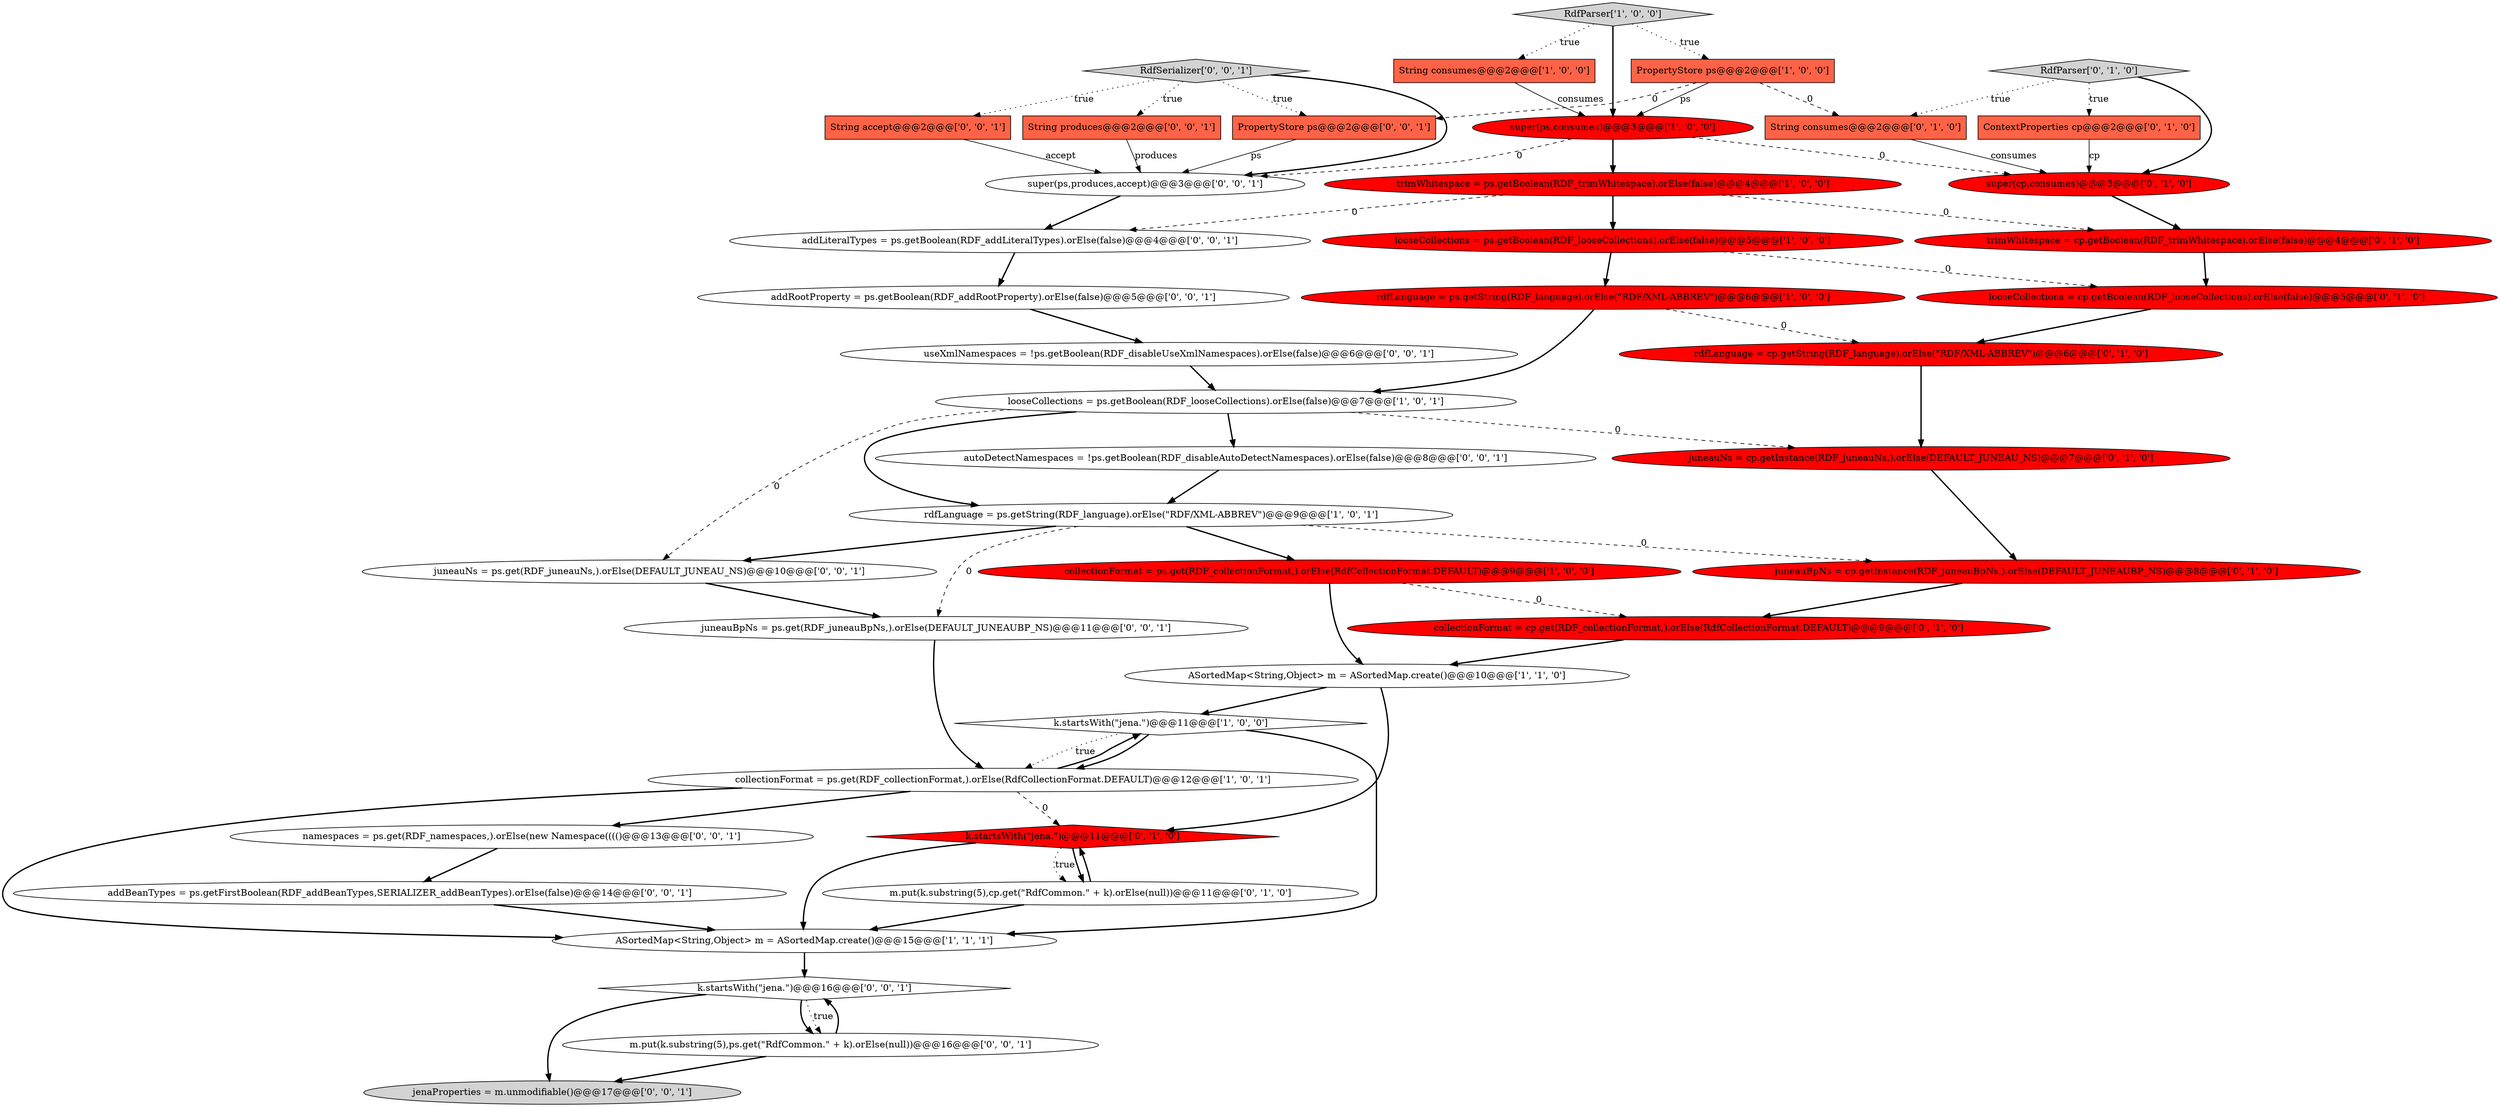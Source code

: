digraph {
26 [style = filled, label = "RdfSerializer['0', '0', '1']", fillcolor = lightgray, shape = diamond image = "AAA0AAABBB3BBB"];
31 [style = filled, label = "jenaProperties = m.unmodifiable()@@@17@@@['0', '0', '1']", fillcolor = lightgray, shape = ellipse image = "AAA0AAABBB3BBB"];
5 [style = filled, label = "rdfLanguage = ps.getString(RDF_language).orElse(\"RDF/XML-ABBREV\")@@@6@@@['1', '0', '0']", fillcolor = red, shape = ellipse image = "AAA1AAABBB1BBB"];
16 [style = filled, label = "ContextProperties cp@@@2@@@['0', '1', '0']", fillcolor = tomato, shape = box image = "AAA0AAABBB2BBB"];
0 [style = filled, label = "looseCollections = ps.getBoolean(RDF_looseCollections).orElse(false)@@@7@@@['1', '0', '1']", fillcolor = white, shape = ellipse image = "AAA0AAABBB1BBB"];
2 [style = filled, label = "trimWhitespace = ps.getBoolean(RDF_trimWhitespace).orElse(false)@@@4@@@['1', '0', '0']", fillcolor = red, shape = ellipse image = "AAA1AAABBB1BBB"];
40 [style = filled, label = "addBeanTypes = ps.getFirstBoolean(RDF_addBeanTypes,SERIALIZER_addBeanTypes).orElse(false)@@@14@@@['0', '0', '1']", fillcolor = white, shape = ellipse image = "AAA0AAABBB3BBB"];
17 [style = filled, label = "String consumes@@@2@@@['0', '1', '0']", fillcolor = tomato, shape = box image = "AAA1AAABBB2BBB"];
20 [style = filled, label = "juneauNs = cp.getInstance(RDF_juneauNs,).orElse(DEFAULT_JUNEAU_NS)@@@7@@@['0', '1', '0']", fillcolor = red, shape = ellipse image = "AAA1AAABBB2BBB"];
9 [style = filled, label = "ASortedMap<String,Object> m = ASortedMap.create()@@@15@@@['1', '1', '1']", fillcolor = white, shape = ellipse image = "AAA0AAABBB1BBB"];
4 [style = filled, label = "ASortedMap<String,Object> m = ASortedMap.create()@@@10@@@['1', '1', '0']", fillcolor = white, shape = ellipse image = "AAA0AAABBB1BBB"];
15 [style = filled, label = "m.put(k.substring(5),cp.get(\"RdfCommon.\" + k).orElse(null))@@@11@@@['0', '1', '0']", fillcolor = white, shape = ellipse image = "AAA0AAABBB2BBB"];
21 [style = filled, label = "looseCollections = cp.getBoolean(RDF_looseCollections).orElse(false)@@@5@@@['0', '1', '0']", fillcolor = red, shape = ellipse image = "AAA1AAABBB2BBB"];
32 [style = filled, label = "autoDetectNamespaces = !ps.getBoolean(RDF_disableAutoDetectNamespaces).orElse(false)@@@8@@@['0', '0', '1']", fillcolor = white, shape = ellipse image = "AAA0AAABBB3BBB"];
34 [style = filled, label = "useXmlNamespaces = !ps.getBoolean(RDF_disableUseXmlNamespaces).orElse(false)@@@6@@@['0', '0', '1']", fillcolor = white, shape = ellipse image = "AAA0AAABBB3BBB"];
37 [style = filled, label = "addLiteralTypes = ps.getBoolean(RDF_addLiteralTypes).orElse(false)@@@4@@@['0', '0', '1']", fillcolor = white, shape = ellipse image = "AAA0AAABBB3BBB"];
25 [style = filled, label = "k.startsWith(\"jena.\")@@@11@@@['0', '1', '0']", fillcolor = red, shape = diamond image = "AAA1AAABBB2BBB"];
35 [style = filled, label = "super(ps,produces,accept)@@@3@@@['0', '0', '1']", fillcolor = white, shape = ellipse image = "AAA0AAABBB3BBB"];
33 [style = filled, label = "juneauBpNs = ps.get(RDF_juneauBpNs,).orElse(DEFAULT_JUNEAUBP_NS)@@@11@@@['0', '0', '1']", fillcolor = white, shape = ellipse image = "AAA0AAABBB3BBB"];
7 [style = filled, label = "String consumes@@@2@@@['1', '0', '0']", fillcolor = tomato, shape = box image = "AAA0AAABBB1BBB"];
19 [style = filled, label = "RdfParser['0', '1', '0']", fillcolor = lightgray, shape = diamond image = "AAA0AAABBB2BBB"];
14 [style = filled, label = "collectionFormat = cp.get(RDF_collectionFormat,).orElse(RdfCollectionFormat.DEFAULT)@@@9@@@['0', '1', '0']", fillcolor = red, shape = ellipse image = "AAA1AAABBB2BBB"];
10 [style = filled, label = "PropertyStore ps@@@2@@@['1', '0', '0']", fillcolor = tomato, shape = box image = "AAA1AAABBB1BBB"];
30 [style = filled, label = "namespaces = ps.get(RDF_namespaces,).orElse(new Namespace(((()@@@13@@@['0', '0', '1']", fillcolor = white, shape = ellipse image = "AAA0AAABBB3BBB"];
12 [style = filled, label = "collectionFormat = ps.get(RDF_collectionFormat,).orElse(RdfCollectionFormat.DEFAULT)@@@12@@@['1', '0', '1']", fillcolor = white, shape = ellipse image = "AAA0AAABBB1BBB"];
36 [style = filled, label = "k.startsWith(\"jena.\")@@@16@@@['0', '0', '1']", fillcolor = white, shape = diamond image = "AAA0AAABBB3BBB"];
6 [style = filled, label = "looseCollections = ps.getBoolean(RDF_looseCollections).orElse(false)@@@5@@@['1', '0', '0']", fillcolor = red, shape = ellipse image = "AAA1AAABBB1BBB"];
28 [style = filled, label = "m.put(k.substring(5),ps.get(\"RdfCommon.\" + k).orElse(null))@@@16@@@['0', '0', '1']", fillcolor = white, shape = ellipse image = "AAA0AAABBB3BBB"];
3 [style = filled, label = "k.startsWith(\"jena.\")@@@11@@@['1', '0', '0']", fillcolor = white, shape = diamond image = "AAA0AAABBB1BBB"];
29 [style = filled, label = "addRootProperty = ps.getBoolean(RDF_addRootProperty).orElse(false)@@@5@@@['0', '0', '1']", fillcolor = white, shape = ellipse image = "AAA0AAABBB3BBB"];
38 [style = filled, label = "String accept@@@2@@@['0', '0', '1']", fillcolor = tomato, shape = box image = "AAA0AAABBB3BBB"];
18 [style = filled, label = "trimWhitespace = cp.getBoolean(RDF_trimWhitespace).orElse(false)@@@4@@@['0', '1', '0']", fillcolor = red, shape = ellipse image = "AAA1AAABBB2BBB"];
11 [style = filled, label = "collectionFormat = ps.get(RDF_collectionFormat,).orElse(RdfCollectionFormat.DEFAULT)@@@9@@@['1', '0', '0']", fillcolor = red, shape = ellipse image = "AAA1AAABBB1BBB"];
22 [style = filled, label = "rdfLanguage = cp.getString(RDF_language).orElse(\"RDF/XML-ABBREV\")@@@6@@@['0', '1', '0']", fillcolor = red, shape = ellipse image = "AAA1AAABBB2BBB"];
23 [style = filled, label = "super(cp,consumes)@@@3@@@['0', '1', '0']", fillcolor = red, shape = ellipse image = "AAA1AAABBB2BBB"];
1 [style = filled, label = "rdfLanguage = ps.getString(RDF_language).orElse(\"RDF/XML-ABBREV\")@@@9@@@['1', '0', '1']", fillcolor = white, shape = ellipse image = "AAA0AAABBB1BBB"];
27 [style = filled, label = "String produces@@@2@@@['0', '0', '1']", fillcolor = tomato, shape = box image = "AAA0AAABBB3BBB"];
41 [style = filled, label = "juneauNs = ps.get(RDF_juneauNs,).orElse(DEFAULT_JUNEAU_NS)@@@10@@@['0', '0', '1']", fillcolor = white, shape = ellipse image = "AAA0AAABBB3BBB"];
8 [style = filled, label = "RdfParser['1', '0', '0']", fillcolor = lightgray, shape = diamond image = "AAA0AAABBB1BBB"];
24 [style = filled, label = "juneauBpNs = cp.getInstance(RDF_juneauBpNs,).orElse(DEFAULT_JUNEAUBP_NS)@@@8@@@['0', '1', '0']", fillcolor = red, shape = ellipse image = "AAA1AAABBB2BBB"];
39 [style = filled, label = "PropertyStore ps@@@2@@@['0', '0', '1']", fillcolor = tomato, shape = box image = "AAA0AAABBB3BBB"];
13 [style = filled, label = "super(ps,consumes)@@@3@@@['1', '0', '0']", fillcolor = red, shape = ellipse image = "AAA1AAABBB1BBB"];
1->33 [style = dashed, label="0"];
6->21 [style = dashed, label="0"];
4->3 [style = bold, label=""];
28->36 [style = bold, label=""];
1->41 [style = bold, label=""];
4->25 [style = bold, label=""];
13->35 [style = dashed, label="0"];
39->35 [style = solid, label="ps"];
19->17 [style = dotted, label="true"];
2->6 [style = bold, label=""];
15->25 [style = bold, label=""];
10->39 [style = dashed, label="0"];
26->27 [style = dotted, label="true"];
28->31 [style = bold, label=""];
26->39 [style = dotted, label="true"];
11->4 [style = bold, label=""];
25->9 [style = bold, label=""];
36->31 [style = bold, label=""];
36->28 [style = bold, label=""];
37->29 [style = bold, label=""];
8->7 [style = dotted, label="true"];
12->30 [style = bold, label=""];
40->9 [style = bold, label=""];
16->23 [style = solid, label="cp"];
3->12 [style = bold, label=""];
29->34 [style = bold, label=""];
33->12 [style = bold, label=""];
8->10 [style = dotted, label="true"];
12->9 [style = bold, label=""];
36->28 [style = dotted, label="true"];
13->23 [style = dashed, label="0"];
0->20 [style = dashed, label="0"];
34->0 [style = bold, label=""];
1->11 [style = bold, label=""];
24->14 [style = bold, label=""];
3->9 [style = bold, label=""];
6->5 [style = bold, label=""];
25->15 [style = dotted, label="true"];
14->4 [style = bold, label=""];
12->25 [style = dashed, label="0"];
26->38 [style = dotted, label="true"];
0->41 [style = dashed, label="0"];
5->0 [style = bold, label=""];
22->20 [style = bold, label=""];
35->37 [style = bold, label=""];
21->22 [style = bold, label=""];
15->9 [style = bold, label=""];
1->24 [style = dashed, label="0"];
0->1 [style = bold, label=""];
19->23 [style = bold, label=""];
3->12 [style = dotted, label="true"];
32->1 [style = bold, label=""];
7->13 [style = solid, label="consumes"];
11->14 [style = dashed, label="0"];
26->35 [style = bold, label=""];
2->37 [style = dashed, label="0"];
19->16 [style = dotted, label="true"];
10->17 [style = dashed, label="0"];
2->18 [style = dashed, label="0"];
25->15 [style = bold, label=""];
30->40 [style = bold, label=""];
38->35 [style = solid, label="accept"];
12->3 [style = bold, label=""];
10->13 [style = solid, label="ps"];
18->21 [style = bold, label=""];
0->32 [style = bold, label=""];
41->33 [style = bold, label=""];
17->23 [style = solid, label="consumes"];
20->24 [style = bold, label=""];
27->35 [style = solid, label="produces"];
23->18 [style = bold, label=""];
8->13 [style = bold, label=""];
13->2 [style = bold, label=""];
9->36 [style = bold, label=""];
5->22 [style = dashed, label="0"];
}
